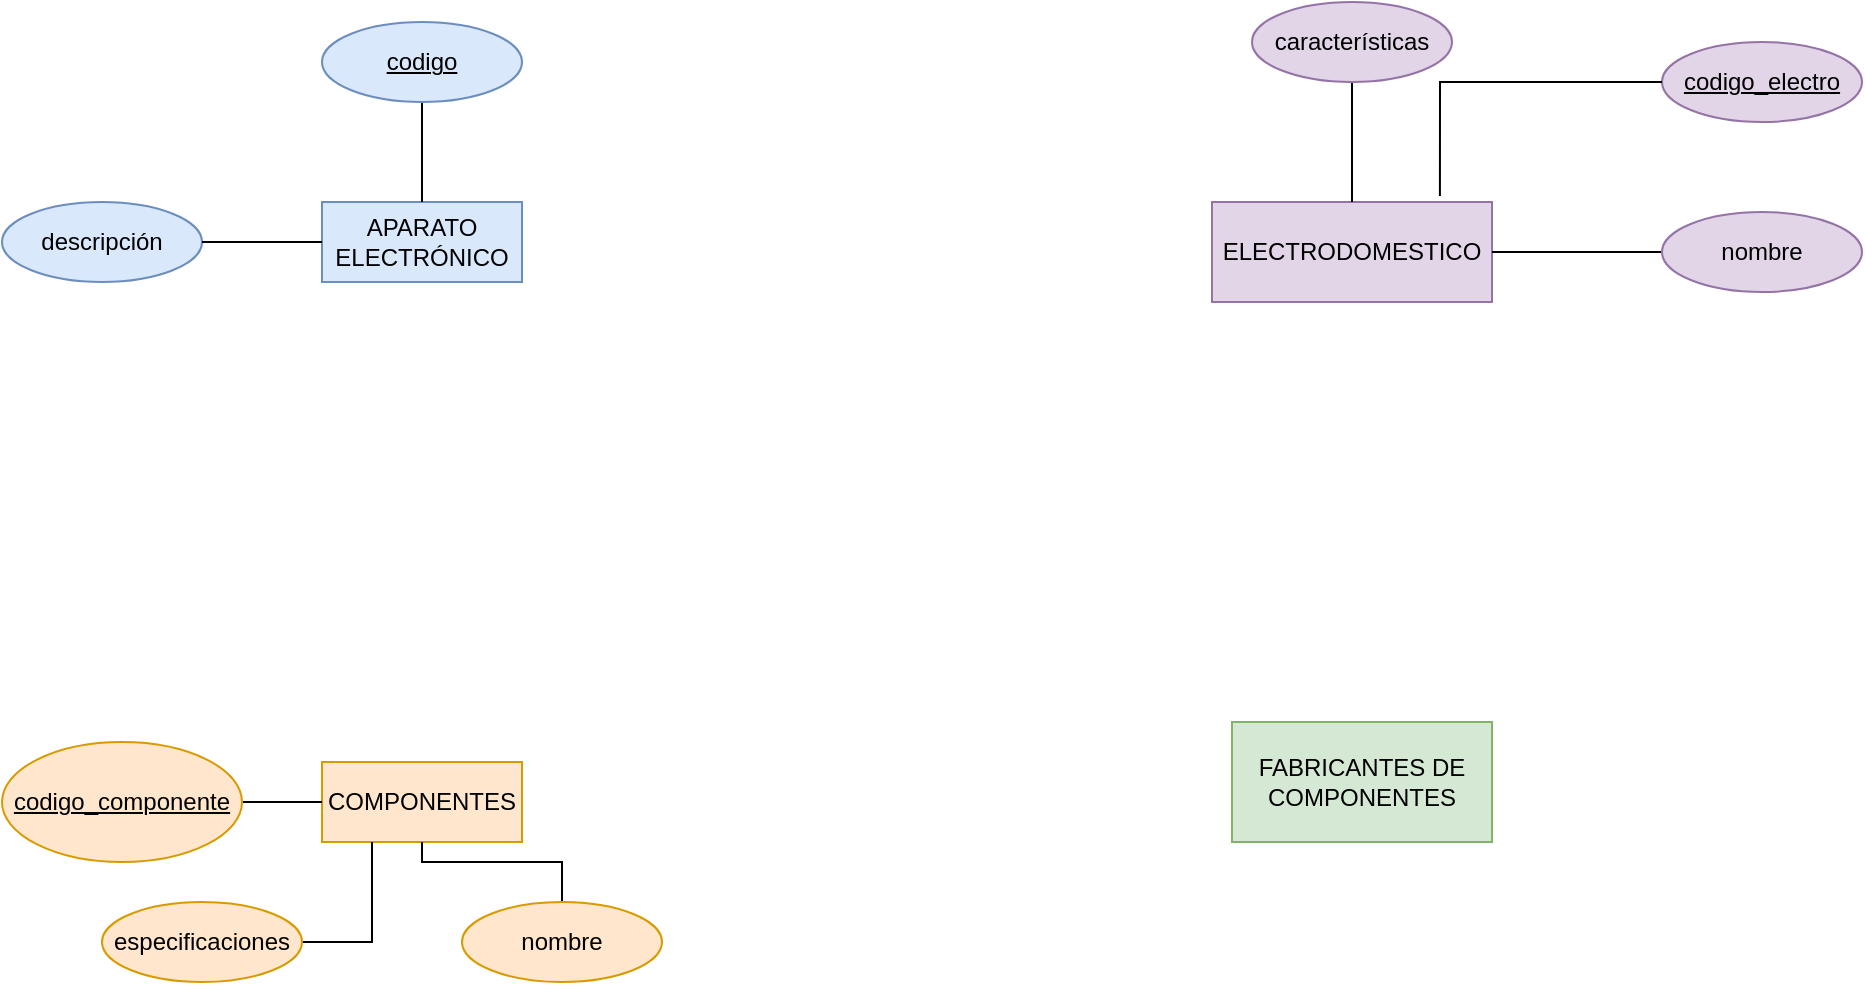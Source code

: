 <mxfile version="22.1.0" type="github">
  <diagram name="Página-1" id="kZzjBOtZdgCjKEi3ihvN">
    <mxGraphModel dx="2261" dy="739" grid="1" gridSize="10" guides="1" tooltips="1" connect="1" arrows="1" fold="1" page="1" pageScale="1" pageWidth="827" pageHeight="1169" math="0" shadow="0">
      <root>
        <mxCell id="0" />
        <mxCell id="1" parent="0" />
        <mxCell id="rZsZMv8QqlQnqpzxujtD-1" value="FABRICANTES DE COMPONENTES" style="whiteSpace=wrap;html=1;align=center;fillColor=#d5e8d4;strokeColor=#82b366;" vertex="1" parent="1">
          <mxGeometry x="535" y="440" width="130" height="60" as="geometry" />
        </mxCell>
        <mxCell id="rZsZMv8QqlQnqpzxujtD-2" value="COMPONENTES" style="whiteSpace=wrap;html=1;align=center;fillColor=#ffe6cc;strokeColor=#d79b00;" vertex="1" parent="1">
          <mxGeometry x="80" y="460" width="100" height="40" as="geometry" />
        </mxCell>
        <mxCell id="rZsZMv8QqlQnqpzxujtD-3" value="APARATO ELECTRÓNICO" style="whiteSpace=wrap;html=1;align=center;fillColor=#dae8fc;strokeColor=#6c8ebf;" vertex="1" parent="1">
          <mxGeometry x="80" y="180" width="100" height="40" as="geometry" />
        </mxCell>
        <mxCell id="rZsZMv8QqlQnqpzxujtD-4" value="ELECTRODOMESTICO" style="whiteSpace=wrap;html=1;align=center;fillColor=#e1d5e7;strokeColor=#9673a6;" vertex="1" parent="1">
          <mxGeometry x="525" y="180" width="140" height="50" as="geometry" />
        </mxCell>
        <mxCell id="rZsZMv8QqlQnqpzxujtD-6" style="edgeStyle=orthogonalEdgeStyle;rounded=0;orthogonalLoop=1;jettySize=auto;html=1;endArrow=none;endFill=0;" edge="1" parent="1" source="rZsZMv8QqlQnqpzxujtD-5" target="rZsZMv8QqlQnqpzxujtD-3">
          <mxGeometry relative="1" as="geometry" />
        </mxCell>
        <mxCell id="rZsZMv8QqlQnqpzxujtD-5" value="codigo" style="ellipse;whiteSpace=wrap;html=1;align=center;fontStyle=4;fillColor=#dae8fc;strokeColor=#6c8ebf;" vertex="1" parent="1">
          <mxGeometry x="80" y="90" width="100" height="40" as="geometry" />
        </mxCell>
        <mxCell id="rZsZMv8QqlQnqpzxujtD-8" value="descripción" style="ellipse;whiteSpace=wrap;html=1;align=center;fillColor=#dae8fc;strokeColor=#6c8ebf;" vertex="1" parent="1">
          <mxGeometry x="-80" y="180" width="100" height="40" as="geometry" />
        </mxCell>
        <mxCell id="rZsZMv8QqlQnqpzxujtD-9" style="edgeStyle=orthogonalEdgeStyle;rounded=0;orthogonalLoop=1;jettySize=auto;html=1;entryX=0;entryY=0.5;entryDx=0;entryDy=0;endArrow=none;endFill=0;" edge="1" parent="1" source="rZsZMv8QqlQnqpzxujtD-8" target="rZsZMv8QqlQnqpzxujtD-3">
          <mxGeometry relative="1" as="geometry" />
        </mxCell>
        <mxCell id="rZsZMv8QqlQnqpzxujtD-12" style="edgeStyle=orthogonalEdgeStyle;rounded=0;orthogonalLoop=1;jettySize=auto;html=1;entryX=1;entryY=0.5;entryDx=0;entryDy=0;endArrow=none;endFill=0;" edge="1" parent="1" source="rZsZMv8QqlQnqpzxujtD-10" target="rZsZMv8QqlQnqpzxujtD-4">
          <mxGeometry relative="1" as="geometry" />
        </mxCell>
        <mxCell id="rZsZMv8QqlQnqpzxujtD-10" value="nombre" style="ellipse;whiteSpace=wrap;html=1;align=center;fillColor=#e1d5e7;strokeColor=#9673a6;" vertex="1" parent="1">
          <mxGeometry x="750" y="185" width="100" height="40" as="geometry" />
        </mxCell>
        <mxCell id="rZsZMv8QqlQnqpzxujtD-13" style="edgeStyle=orthogonalEdgeStyle;rounded=0;orthogonalLoop=1;jettySize=auto;html=1;endArrow=none;endFill=0;" edge="1" parent="1" source="rZsZMv8QqlQnqpzxujtD-11" target="rZsZMv8QqlQnqpzxujtD-4">
          <mxGeometry relative="1" as="geometry" />
        </mxCell>
        <mxCell id="rZsZMv8QqlQnqpzxujtD-11" value="características" style="ellipse;whiteSpace=wrap;html=1;align=center;fillColor=#e1d5e7;strokeColor=#9673a6;" vertex="1" parent="1">
          <mxGeometry x="545" y="80" width="100" height="40" as="geometry" />
        </mxCell>
        <mxCell id="rZsZMv8QqlQnqpzxujtD-15" value="codigo_electro" style="ellipse;whiteSpace=wrap;html=1;align=center;fontStyle=4;fillColor=#e1d5e7;strokeColor=#9673a6;" vertex="1" parent="1">
          <mxGeometry x="750" y="100" width="100" height="40" as="geometry" />
        </mxCell>
        <mxCell id="rZsZMv8QqlQnqpzxujtD-16" style="edgeStyle=orthogonalEdgeStyle;rounded=0;orthogonalLoop=1;jettySize=auto;html=1;entryX=0.814;entryY=-0.06;entryDx=0;entryDy=0;entryPerimeter=0;endArrow=none;endFill=0;" edge="1" parent="1" source="rZsZMv8QqlQnqpzxujtD-15" target="rZsZMv8QqlQnqpzxujtD-4">
          <mxGeometry relative="1" as="geometry" />
        </mxCell>
        <mxCell id="rZsZMv8QqlQnqpzxujtD-18" style="edgeStyle=orthogonalEdgeStyle;rounded=0;orthogonalLoop=1;jettySize=auto;html=1;entryX=0;entryY=0.5;entryDx=0;entryDy=0;endArrow=none;endFill=0;" edge="1" parent="1" source="rZsZMv8QqlQnqpzxujtD-17" target="rZsZMv8QqlQnqpzxujtD-2">
          <mxGeometry relative="1" as="geometry" />
        </mxCell>
        <mxCell id="rZsZMv8QqlQnqpzxujtD-17" value="codigo_componente" style="ellipse;whiteSpace=wrap;html=1;align=center;fontStyle=4;fillColor=#ffe6cc;strokeColor=#d79b00;" vertex="1" parent="1">
          <mxGeometry x="-80" y="450" width="120" height="60" as="geometry" />
        </mxCell>
        <mxCell id="rZsZMv8QqlQnqpzxujtD-22" style="edgeStyle=orthogonalEdgeStyle;rounded=0;orthogonalLoop=1;jettySize=auto;html=1;entryX=0.25;entryY=1;entryDx=0;entryDy=0;endArrow=none;endFill=0;" edge="1" parent="1" source="rZsZMv8QqlQnqpzxujtD-19" target="rZsZMv8QqlQnqpzxujtD-2">
          <mxGeometry relative="1" as="geometry" />
        </mxCell>
        <mxCell id="rZsZMv8QqlQnqpzxujtD-19" value="especificaciones" style="ellipse;whiteSpace=wrap;html=1;align=center;fillColor=#ffe6cc;strokeColor=#d79b00;" vertex="1" parent="1">
          <mxGeometry x="-30" y="530" width="100" height="40" as="geometry" />
        </mxCell>
        <mxCell id="rZsZMv8QqlQnqpzxujtD-21" style="edgeStyle=orthogonalEdgeStyle;rounded=0;orthogonalLoop=1;jettySize=auto;html=1;entryX=0.5;entryY=1;entryDx=0;entryDy=0;endArrow=none;endFill=0;" edge="1" parent="1" source="rZsZMv8QqlQnqpzxujtD-20" target="rZsZMv8QqlQnqpzxujtD-2">
          <mxGeometry relative="1" as="geometry" />
        </mxCell>
        <mxCell id="rZsZMv8QqlQnqpzxujtD-20" value="nombre" style="ellipse;whiteSpace=wrap;html=1;align=center;fillColor=#ffe6cc;strokeColor=#d79b00;" vertex="1" parent="1">
          <mxGeometry x="150" y="530" width="100" height="40" as="geometry" />
        </mxCell>
      </root>
    </mxGraphModel>
  </diagram>
</mxfile>
